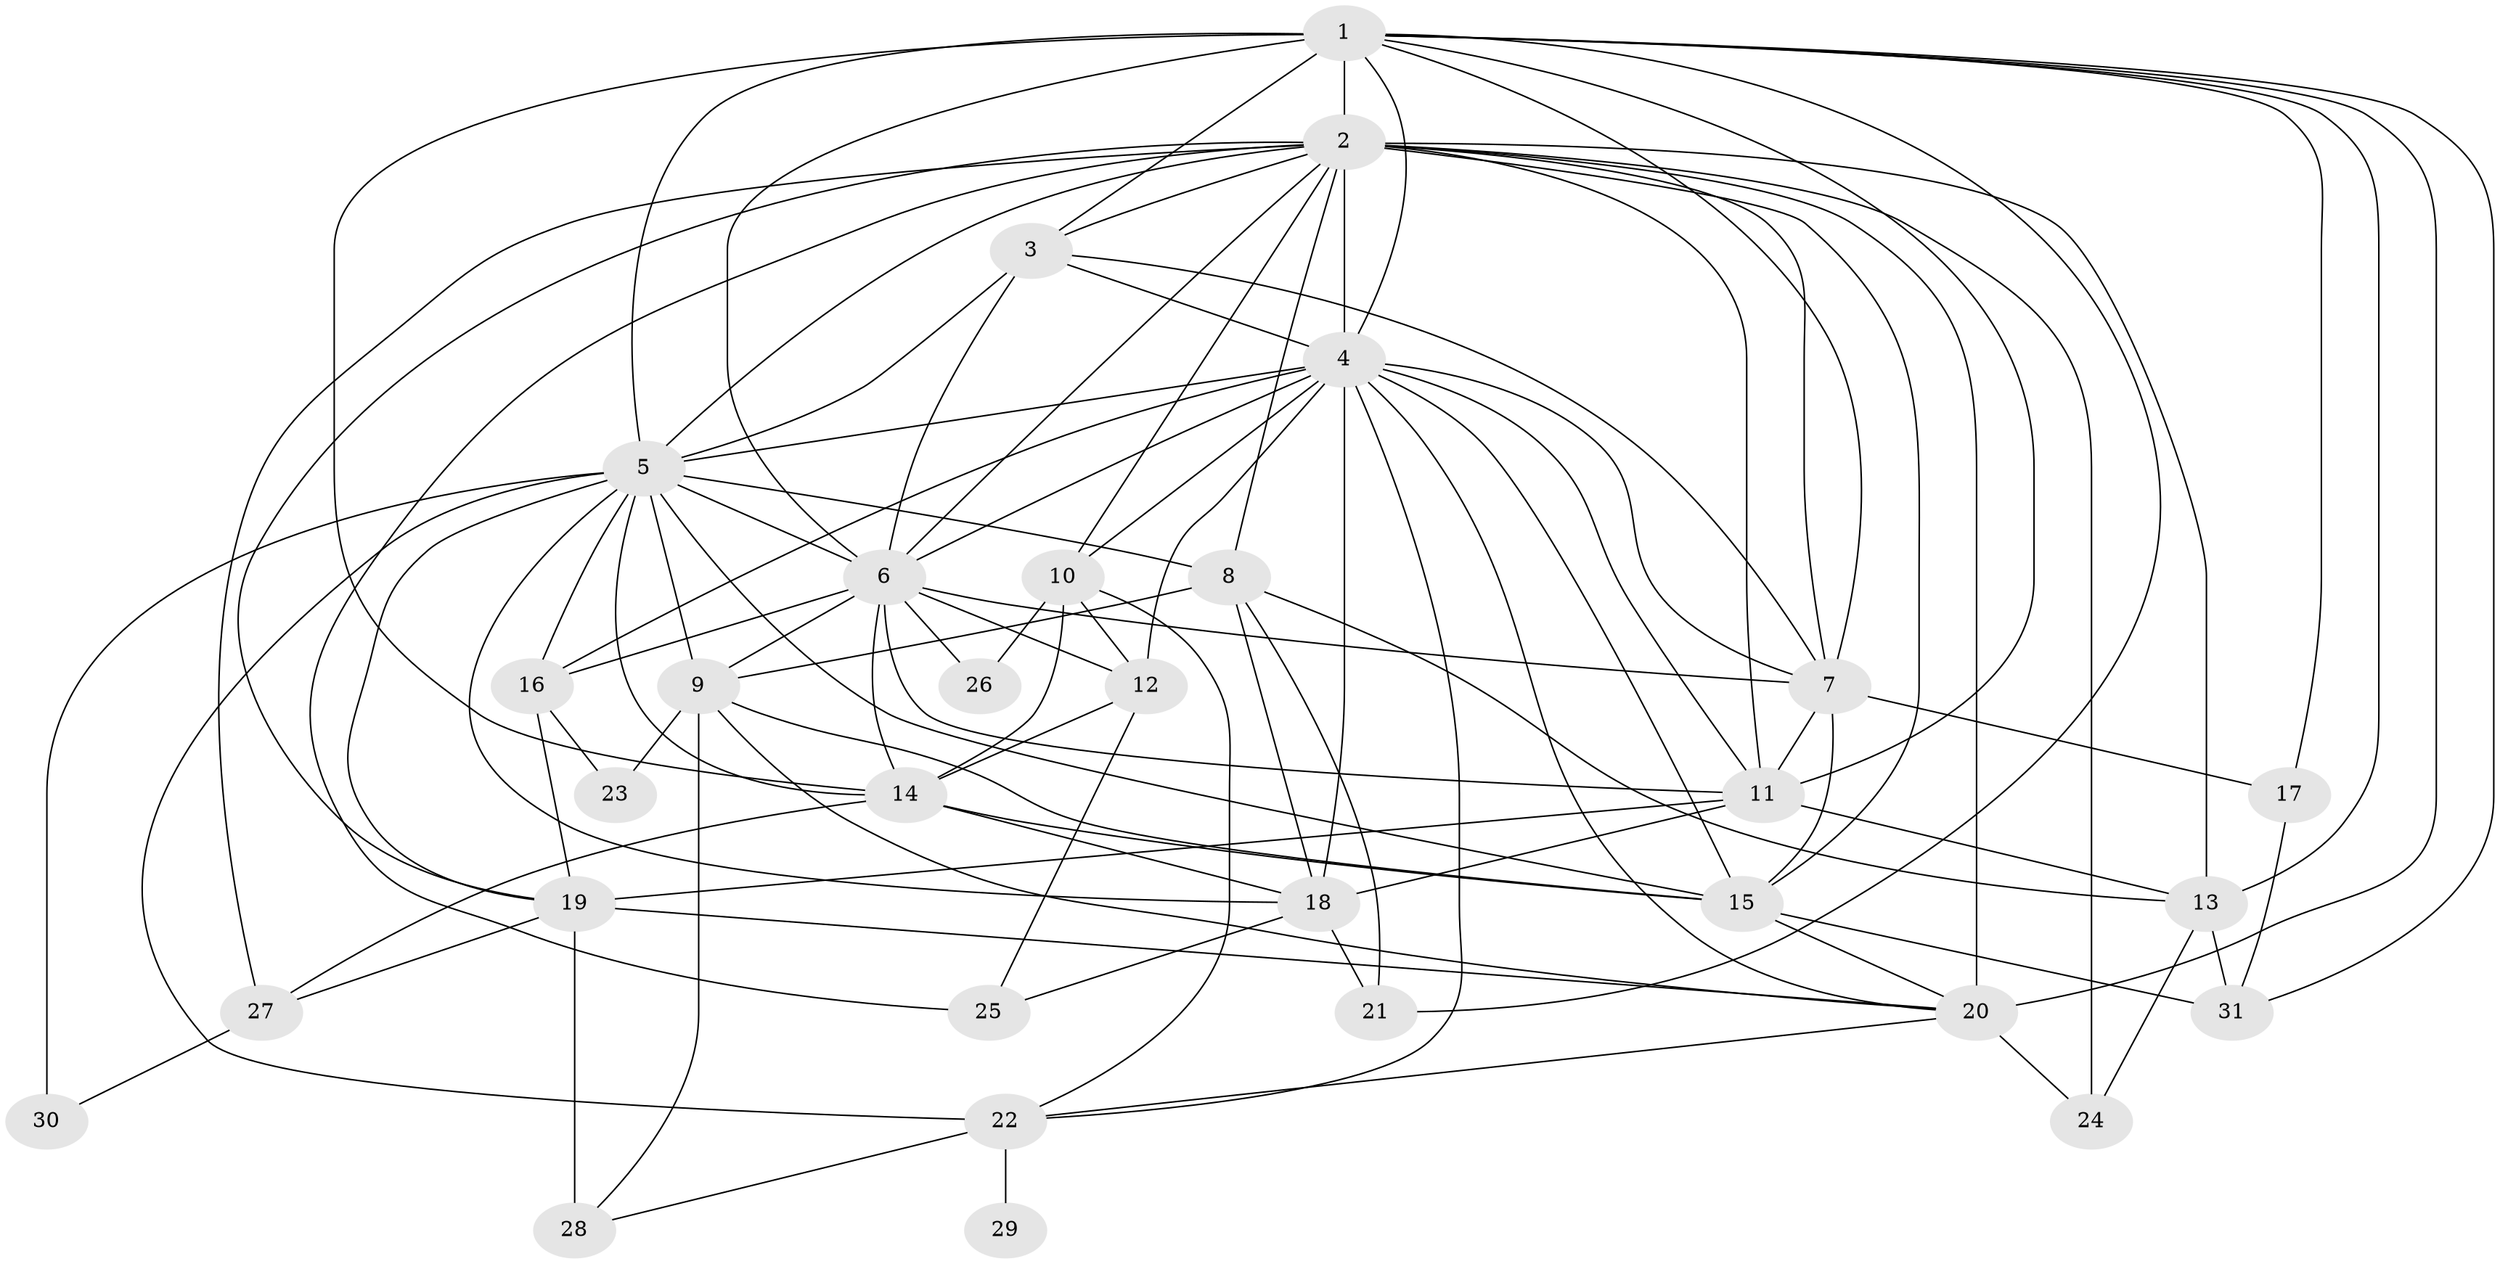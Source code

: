 // original degree distribution, {15: 0.019417475728155338, 20: 0.009708737864077669, 18: 0.009708737864077669, 23: 0.009708737864077669, 19: 0.019417475728155338, 22: 0.009708737864077669, 27: 0.009708737864077669, 25: 0.009708737864077669, 2: 0.5728155339805825, 4: 0.0970873786407767, 3: 0.1553398058252427, 7: 0.02912621359223301, 8: 0.019417475728155338, 5: 0.019417475728155338, 6: 0.009708737864077669}
// Generated by graph-tools (version 1.1) at 2025/49/03/04/25 22:49:48]
// undirected, 31 vertices, 100 edges
graph export_dot {
  node [color=gray90,style=filled];
  1;
  2;
  3;
  4;
  5;
  6;
  7;
  8;
  9;
  10;
  11;
  12;
  13;
  14;
  15;
  16;
  17;
  18;
  19;
  20;
  21;
  22;
  23;
  24;
  25;
  26;
  27;
  28;
  29;
  30;
  31;
  1 -- 2 [weight=10.0];
  1 -- 3 [weight=2.0];
  1 -- 4 [weight=2.0];
  1 -- 5 [weight=2.0];
  1 -- 6 [weight=3.0];
  1 -- 7 [weight=3.0];
  1 -- 11 [weight=1.0];
  1 -- 13 [weight=1.0];
  1 -- 14 [weight=1.0];
  1 -- 17 [weight=1.0];
  1 -- 20 [weight=1.0];
  1 -- 21 [weight=2.0];
  1 -- 31 [weight=1.0];
  2 -- 3 [weight=5.0];
  2 -- 4 [weight=5.0];
  2 -- 5 [weight=4.0];
  2 -- 6 [weight=4.0];
  2 -- 7 [weight=4.0];
  2 -- 8 [weight=5.0];
  2 -- 10 [weight=1.0];
  2 -- 11 [weight=4.0];
  2 -- 13 [weight=2.0];
  2 -- 15 [weight=1.0];
  2 -- 19 [weight=1.0];
  2 -- 20 [weight=6.0];
  2 -- 24 [weight=1.0];
  2 -- 25 [weight=1.0];
  2 -- 27 [weight=1.0];
  3 -- 4 [weight=1.0];
  3 -- 5 [weight=1.0];
  3 -- 6 [weight=2.0];
  3 -- 7 [weight=13.0];
  4 -- 5 [weight=1.0];
  4 -- 6 [weight=1.0];
  4 -- 7 [weight=2.0];
  4 -- 10 [weight=1.0];
  4 -- 11 [weight=1.0];
  4 -- 12 [weight=1.0];
  4 -- 15 [weight=1.0];
  4 -- 16 [weight=1.0];
  4 -- 18 [weight=7.0];
  4 -- 20 [weight=1.0];
  4 -- 22 [weight=1.0];
  5 -- 6 [weight=2.0];
  5 -- 8 [weight=3.0];
  5 -- 9 [weight=1.0];
  5 -- 14 [weight=1.0];
  5 -- 15 [weight=1.0];
  5 -- 16 [weight=1.0];
  5 -- 18 [weight=2.0];
  5 -- 19 [weight=1.0];
  5 -- 22 [weight=2.0];
  5 -- 30 [weight=2.0];
  6 -- 7 [weight=1.0];
  6 -- 9 [weight=1.0];
  6 -- 11 [weight=1.0];
  6 -- 12 [weight=1.0];
  6 -- 14 [weight=1.0];
  6 -- 16 [weight=1.0];
  6 -- 26 [weight=1.0];
  7 -- 11 [weight=1.0];
  7 -- 15 [weight=1.0];
  7 -- 17 [weight=1.0];
  8 -- 9 [weight=1.0];
  8 -- 13 [weight=1.0];
  8 -- 18 [weight=1.0];
  8 -- 21 [weight=3.0];
  9 -- 15 [weight=1.0];
  9 -- 20 [weight=1.0];
  9 -- 23 [weight=1.0];
  9 -- 28 [weight=1.0];
  10 -- 12 [weight=1.0];
  10 -- 14 [weight=1.0];
  10 -- 22 [weight=1.0];
  10 -- 26 [weight=1.0];
  11 -- 13 [weight=1.0];
  11 -- 18 [weight=1.0];
  11 -- 19 [weight=1.0];
  12 -- 14 [weight=2.0];
  12 -- 25 [weight=2.0];
  13 -- 24 [weight=1.0];
  13 -- 31 [weight=2.0];
  14 -- 15 [weight=1.0];
  14 -- 18 [weight=1.0];
  14 -- 27 [weight=1.0];
  15 -- 20 [weight=1.0];
  15 -- 31 [weight=1.0];
  16 -- 19 [weight=1.0];
  16 -- 23 [weight=1.0];
  17 -- 31 [weight=1.0];
  18 -- 21 [weight=1.0];
  18 -- 25 [weight=1.0];
  19 -- 20 [weight=1.0];
  19 -- 27 [weight=1.0];
  19 -- 28 [weight=3.0];
  20 -- 22 [weight=1.0];
  20 -- 24 [weight=1.0];
  22 -- 28 [weight=1.0];
  22 -- 29 [weight=1.0];
  27 -- 30 [weight=1.0];
}
